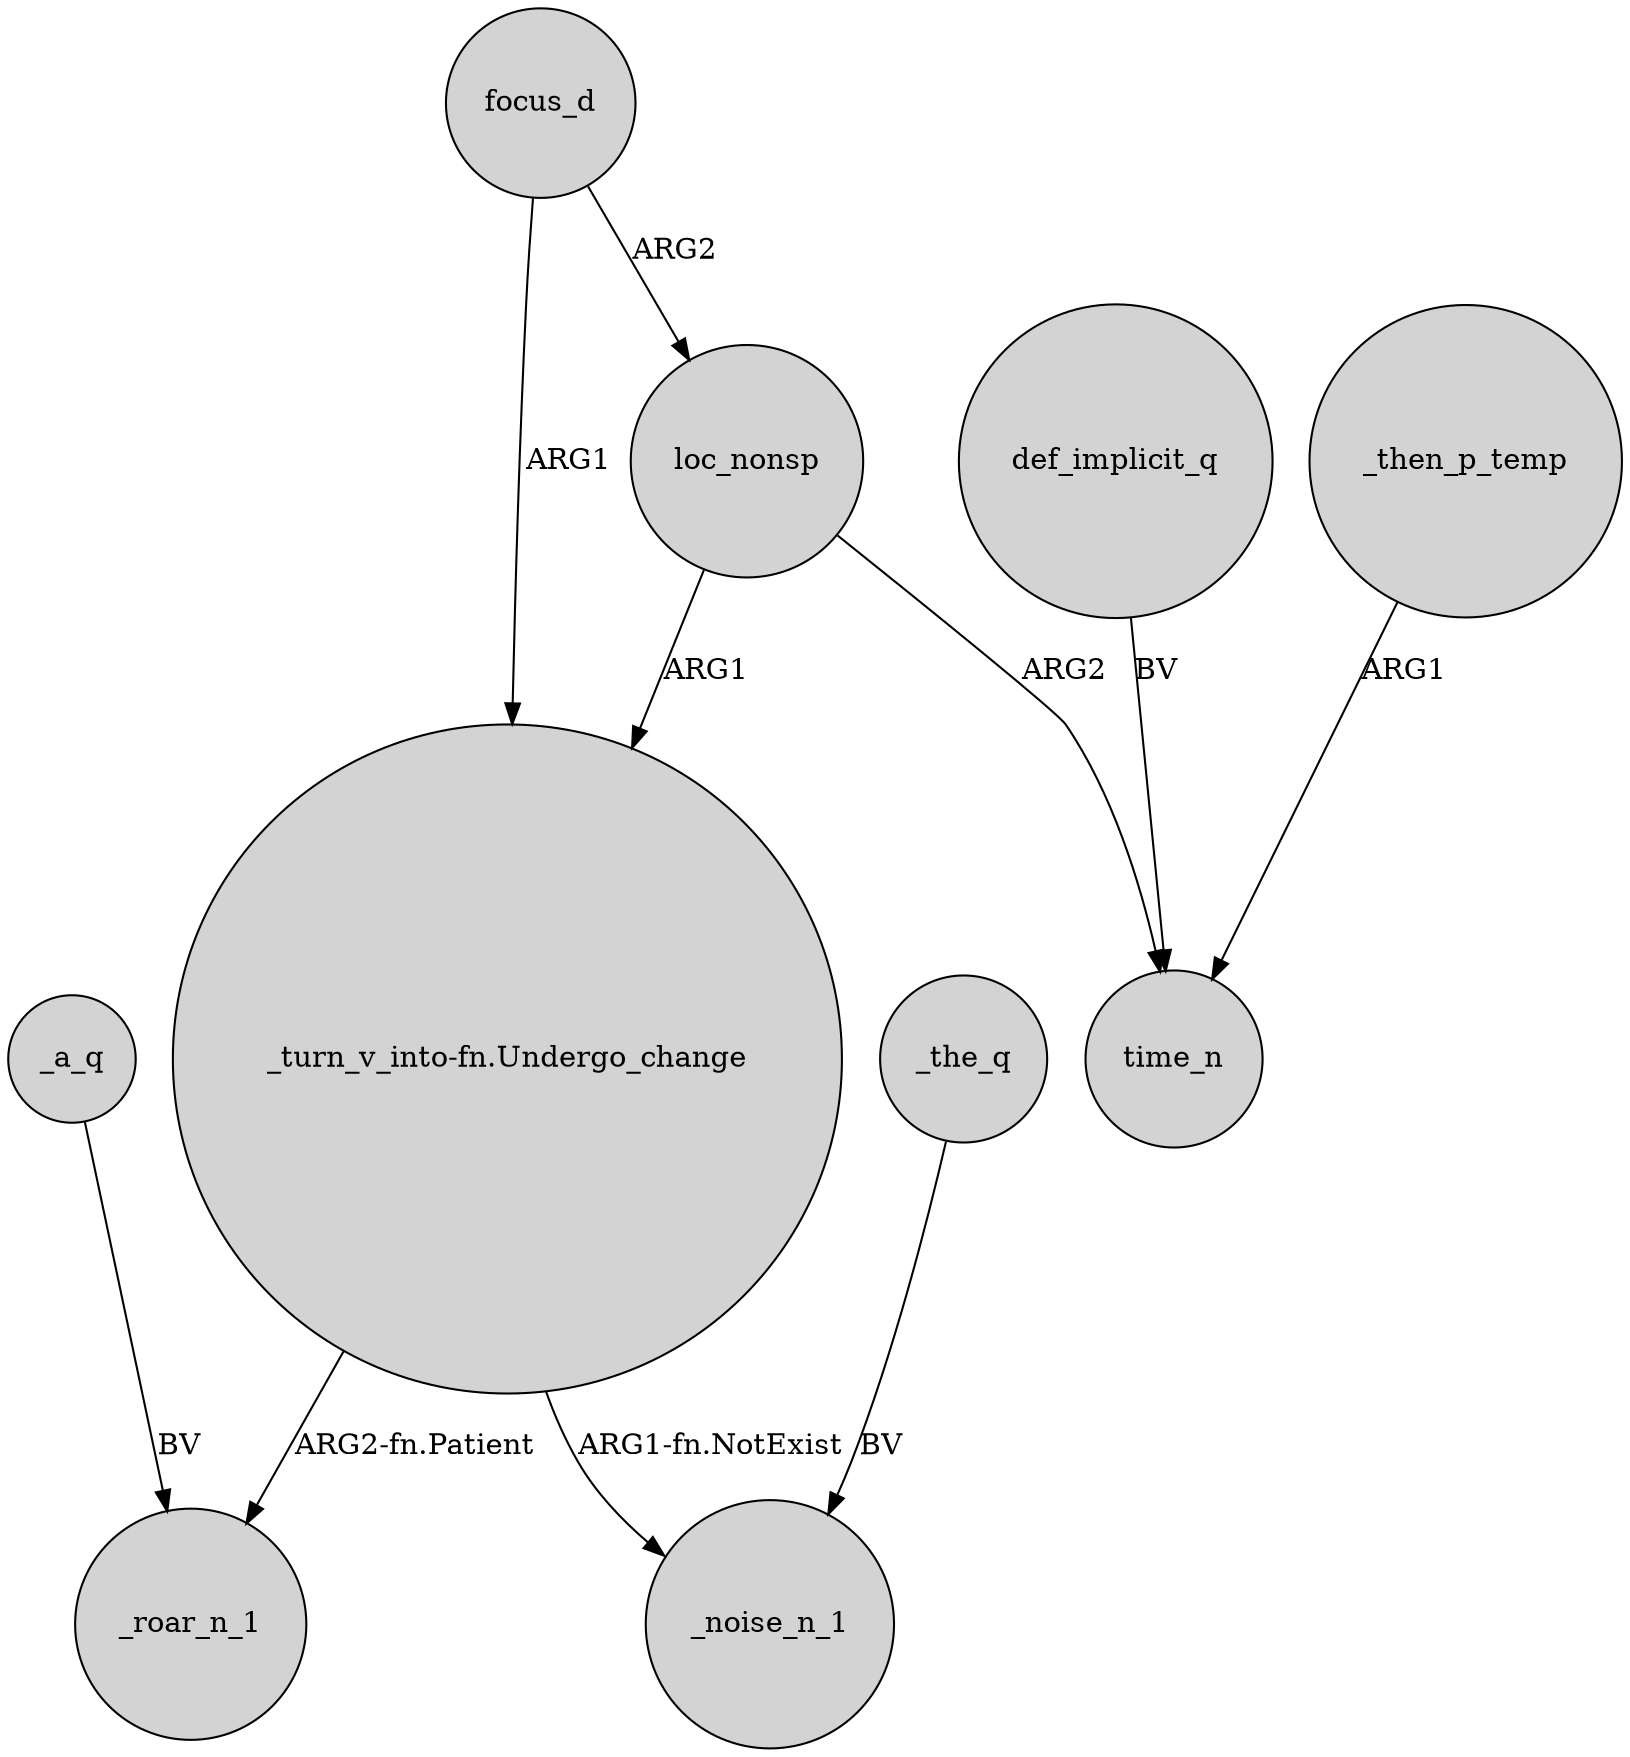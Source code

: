 digraph {
	node [shape=circle style=filled]
	loc_nonsp -> "_turn_v_into-fn.Undergo_change" [label=ARG1]
	_a_q -> _roar_n_1 [label=BV]
	focus_d -> loc_nonsp [label=ARG2]
	"_turn_v_into-fn.Undergo_change" -> _noise_n_1 [label="ARG1-fn.NotExist"]
	_the_q -> _noise_n_1 [label=BV]
	focus_d -> "_turn_v_into-fn.Undergo_change" [label=ARG1]
	_then_p_temp -> time_n [label=ARG1]
	loc_nonsp -> time_n [label=ARG2]
	"_turn_v_into-fn.Undergo_change" -> _roar_n_1 [label="ARG2-fn.Patient"]
	def_implicit_q -> time_n [label=BV]
}
